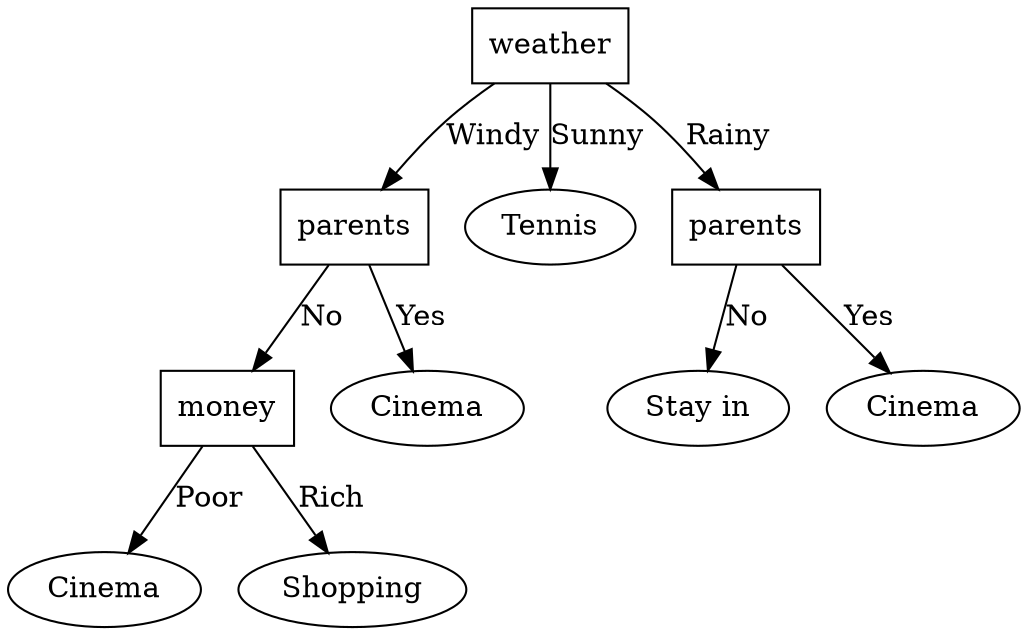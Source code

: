 digraph G {
	24230857  [label="weather", shape=box];
	31436753  [label="parents", shape=box];
	24230857 -> 31436753 [label="Windy"];
	9424533  [label="money", shape=box];
	31436753 -> 9424533 [label="No"];
	21219507  [label="Cinema", shape=ellipse];
	9424533 -> 21219507 [label="Poor"];
	19757584  [label="Shopping", shape=ellipse];
	9424533 -> 19757584 [label="Rich"];
	11060360  [label="Cinema", shape=ellipse];
	31436753 -> 11060360 [label="Yes"];
	33475172  [label="Tennis", shape=ellipse];
	24230857 -> 33475172 [label="Sunny"];
	10062600  [label="parents", shape=box];
	24230857 -> 10062600 [label="Rainy"];
	7785463  [label="Stay in", shape=ellipse];
	10062600 -> 7785463 [label="No"];
	21548172  [label="Cinema", shape=ellipse];
	10062600 -> 21548172 [label="Yes"];
}
